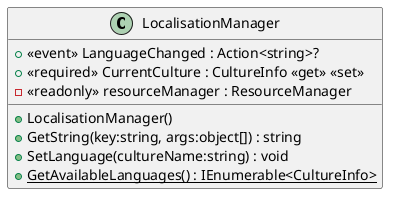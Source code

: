 @startuml
class LocalisationManager {
    +  <<event>> LanguageChanged : Action<string>? 
    + <<required>> CurrentCulture : CultureInfo <<get>> <<set>>
    - <<readonly>> resourceManager : ResourceManager
    + LocalisationManager()
    + GetString(key:string, args:object[]) : string
    + SetLanguage(cultureName:string) : void
    + {static} GetAvailableLanguages() : IEnumerable<CultureInfo>
}
@enduml
